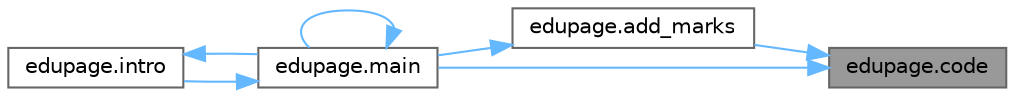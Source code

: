 digraph "edupage.code"
{
 // LATEX_PDF_SIZE
  bgcolor="transparent";
  edge [fontname=Helvetica,fontsize=10,labelfontname=Helvetica,labelfontsize=10];
  node [fontname=Helvetica,fontsize=10,shape=box,height=0.2,width=0.4];
  rankdir="RL";
  Node1 [label="edupage.code",height=0.2,width=0.4,color="gray40", fillcolor="grey60", style="filled", fontcolor="black",tooltip=" "];
  Node1 -> Node2 [dir="back",color="steelblue1",style="solid"];
  Node2 [label="edupage.add_marks",height=0.2,width=0.4,color="grey40", fillcolor="white", style="filled",URL="$d0/d52/namespaceedupage.html#a21f2f303ad4d1e33a43bd2b8207130a4",tooltip=" "];
  Node2 -> Node3 [dir="back",color="steelblue1",style="solid"];
  Node3 [label="edupage.main",height=0.2,width=0.4,color="grey40", fillcolor="white", style="filled",URL="$d0/d52/namespaceedupage.html#a119d208fce33ca55d6b605c22dbcd534",tooltip=" "];
  Node3 -> Node4 [dir="back",color="steelblue1",style="solid"];
  Node4 [label="edupage.intro",height=0.2,width=0.4,color="grey40", fillcolor="white", style="filled",URL="$d0/d52/namespaceedupage.html#a316dc71e49505324d14deee19eccd566",tooltip=" "];
  Node4 -> Node3 [dir="back",color="steelblue1",style="solid"];
  Node3 -> Node3 [dir="back",color="steelblue1",style="solid"];
  Node1 -> Node3 [dir="back",color="steelblue1",style="solid"];
}
